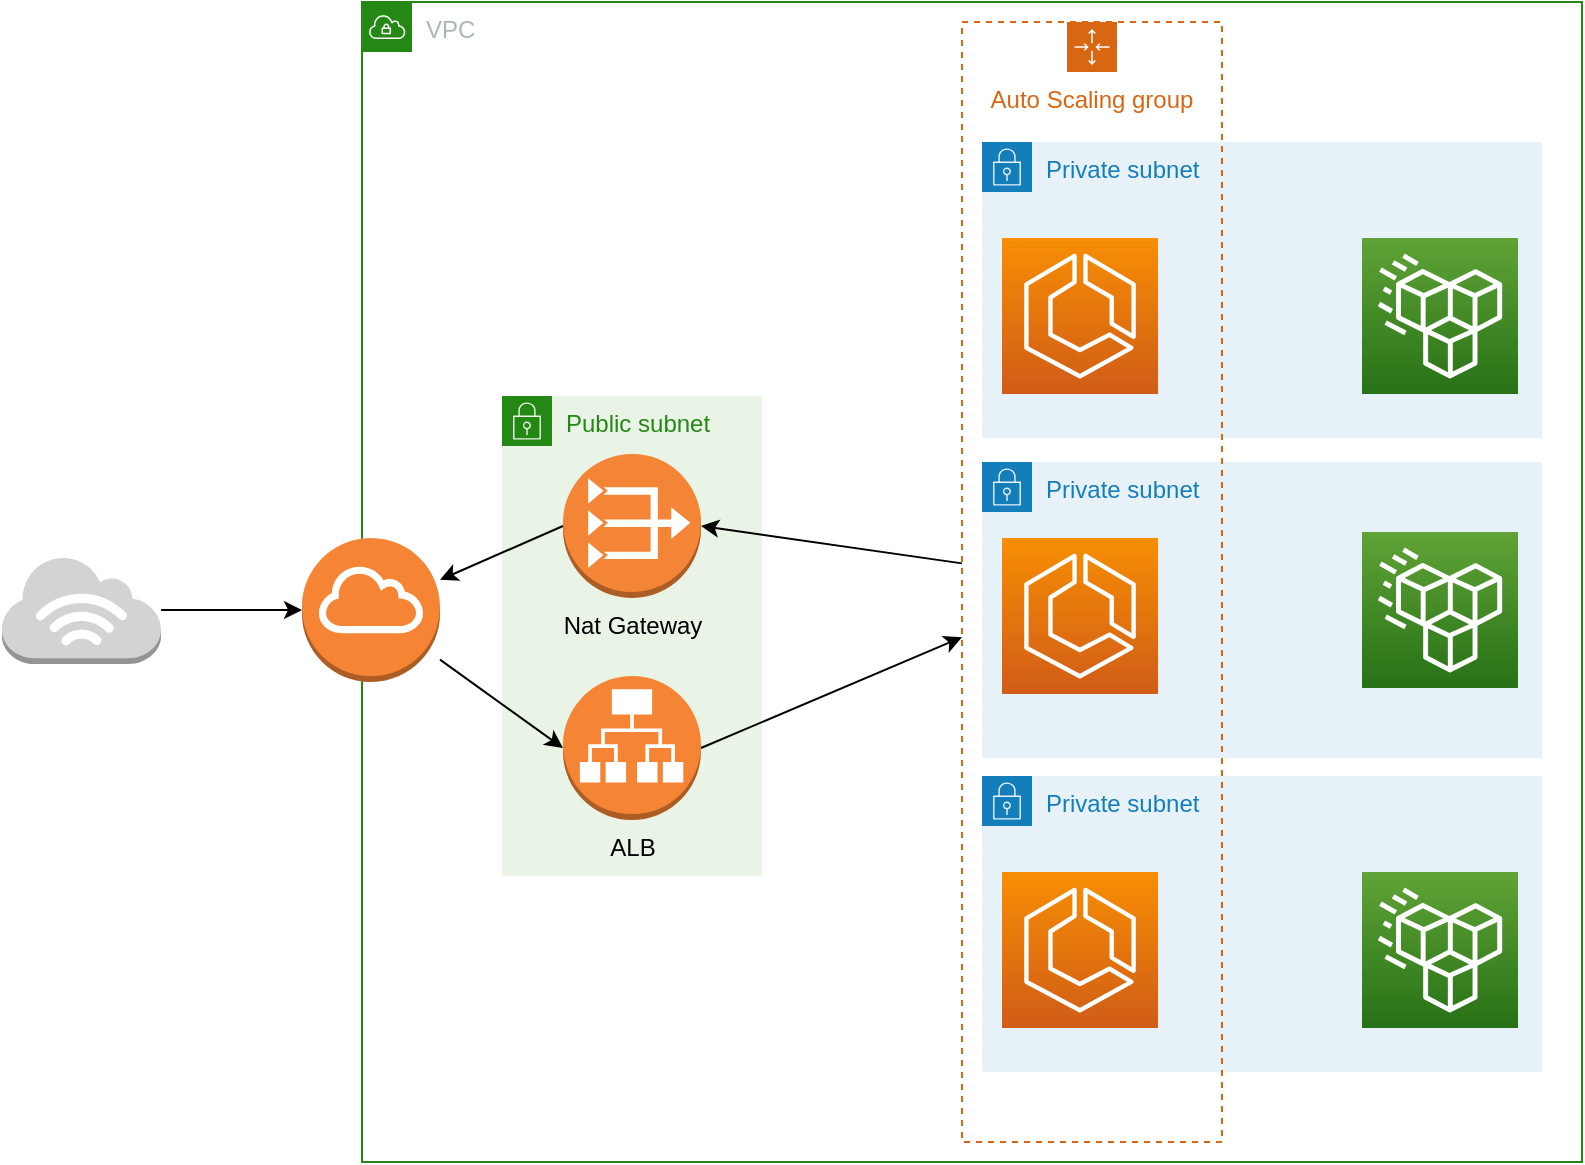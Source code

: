 <mxfile version="14.5.1" type="device"><diagram id="yYabxqRTEAJv_NVe2FBx" name="Page-1"><mxGraphModel dx="2713" dy="711" grid="1" gridSize="10" guides="1" tooltips="1" connect="1" arrows="1" fold="1" page="1" pageScale="1" pageWidth="827" pageHeight="1169" math="0" shadow="0"><root><mxCell id="0"/><mxCell id="1" parent="0"/><mxCell id="lmLehlgZNYdVsFMLWBos-3" value="VPC" style="points=[[0,0],[0.25,0],[0.5,0],[0.75,0],[1,0],[1,0.25],[1,0.5],[1,0.75],[1,1],[0.75,1],[0.5,1],[0.25,1],[0,1],[0,0.75],[0,0.5],[0,0.25]];outlineConnect=0;gradientColor=none;html=1;whiteSpace=wrap;fontSize=12;fontStyle=0;shape=mxgraph.aws4.group;grIcon=mxgraph.aws4.group_vpc;strokeColor=#248814;fillColor=none;verticalAlign=top;align=left;spacingLeft=30;fontColor=#AAB7B8;dashed=0;" vertex="1" parent="1"><mxGeometry x="30" y="50" width="610" height="580" as="geometry"/></mxCell><mxCell id="lmLehlgZNYdVsFMLWBos-8" value="Public subnet" style="points=[[0,0],[0.25,0],[0.5,0],[0.75,0],[1,0],[1,0.25],[1,0.5],[1,0.75],[1,1],[0.75,1],[0.5,1],[0.25,1],[0,1],[0,0.75],[0,0.5],[0,0.25]];outlineConnect=0;gradientColor=none;html=1;whiteSpace=wrap;fontSize=12;fontStyle=0;shape=mxgraph.aws4.group;grIcon=mxgraph.aws4.group_security_group;grStroke=0;strokeColor=#248814;fillColor=#E9F3E6;verticalAlign=top;align=left;spacingLeft=30;fontColor=#248814;dashed=0;" vertex="1" parent="1"><mxGeometry x="100" y="247" width="130" height="240" as="geometry"/></mxCell><mxCell id="lmLehlgZNYdVsFMLWBos-11" style="edgeStyle=orthogonalEdgeStyle;rounded=0;orthogonalLoop=1;jettySize=auto;html=1;entryX=0;entryY=0.5;entryDx=0;entryDy=0;entryPerimeter=0;" edge="1" parent="1" source="lmLehlgZNYdVsFMLWBos-9" target="lmLehlgZNYdVsFMLWBos-10"><mxGeometry relative="1" as="geometry"/></mxCell><mxCell id="lmLehlgZNYdVsFMLWBos-9" value="" style="outlineConnect=0;dashed=0;verticalLabelPosition=bottom;verticalAlign=top;align=center;html=1;shape=mxgraph.aws3.internet_3;fillColor=#D2D3D3;gradientColor=none;" vertex="1" parent="1"><mxGeometry x="-150" y="327" width="79.5" height="54" as="geometry"/></mxCell><mxCell id="lmLehlgZNYdVsFMLWBos-10" value="" style="outlineConnect=0;dashed=0;verticalLabelPosition=bottom;verticalAlign=top;align=center;html=1;shape=mxgraph.aws3.internet_gateway;fillColor=#F58534;gradientColor=none;" vertex="1" parent="1"><mxGeometry y="318" width="69" height="72" as="geometry"/></mxCell><mxCell id="lmLehlgZNYdVsFMLWBos-12" value="ALB" style="outlineConnect=0;dashed=0;verticalLabelPosition=bottom;verticalAlign=top;align=center;html=1;shape=mxgraph.aws3.application_load_balancer;fillColor=#F58534;gradientColor=none;" vertex="1" parent="1"><mxGeometry x="130.5" y="387" width="69" height="72" as="geometry"/></mxCell><mxCell id="lmLehlgZNYdVsFMLWBos-24" value="Nat Gateway" style="outlineConnect=0;dashed=0;verticalLabelPosition=bottom;verticalAlign=top;align=center;html=1;shape=mxgraph.aws3.vpc_nat_gateway;fillColor=#F58536;gradientColor=none;" vertex="1" parent="1"><mxGeometry x="130.5" y="276" width="69" height="72" as="geometry"/></mxCell><mxCell id="lmLehlgZNYdVsFMLWBos-28" value="" style="group" vertex="1" connectable="0" parent="1"><mxGeometry x="330" y="60" width="290" height="560" as="geometry"/></mxCell><mxCell id="lmLehlgZNYdVsFMLWBos-27" value="" style="group" vertex="1" connectable="0" parent="lmLehlgZNYdVsFMLWBos-28"><mxGeometry x="10" y="60" width="280" height="465" as="geometry"/></mxCell><mxCell id="lmLehlgZNYdVsFMLWBos-15" value="Private subnet" style="points=[[0,0],[0.25,0],[0.5,0],[0.75,0],[1,0],[1,0.25],[1,0.5],[1,0.75],[1,1],[0.75,1],[0.5,1],[0.25,1],[0,1],[0,0.75],[0,0.5],[0,0.25]];outlineConnect=0;gradientColor=none;html=1;whiteSpace=wrap;fontSize=12;fontStyle=0;shape=mxgraph.aws4.group;grIcon=mxgraph.aws4.group_security_group;grStroke=0;strokeColor=#147EBA;fillColor=#E6F2F8;verticalAlign=top;align=left;spacingLeft=30;fontColor=#147EBA;dashed=0;" vertex="1" parent="lmLehlgZNYdVsFMLWBos-27"><mxGeometry y="160" width="280" height="148" as="geometry"/></mxCell><mxCell id="lmLehlgZNYdVsFMLWBos-16" value="" style="points=[[0,0,0],[0.25,0,0],[0.5,0,0],[0.75,0,0],[1,0,0],[0,1,0],[0.25,1,0],[0.5,1,0],[0.75,1,0],[1,1,0],[0,0.25,0],[0,0.5,0],[0,0.75,0],[1,0.25,0],[1,0.5,0],[1,0.75,0]];outlineConnect=0;fontColor=#232F3E;gradientColor=#F78E04;gradientDirection=north;fillColor=#D05C17;strokeColor=#ffffff;dashed=0;verticalLabelPosition=bottom;verticalAlign=top;align=center;html=1;fontSize=12;fontStyle=0;aspect=fixed;shape=mxgraph.aws4.resourceIcon;resIcon=mxgraph.aws4.ecs;" vertex="1" parent="lmLehlgZNYdVsFMLWBos-27"><mxGeometry x="10" y="198" width="78" height="78" as="geometry"/></mxCell><mxCell id="lmLehlgZNYdVsFMLWBos-17" value="" style="points=[[0,0,0],[0.25,0,0],[0.5,0,0],[0.75,0,0],[1,0,0],[0,1,0],[0.25,1,0],[0.5,1,0],[0.75,1,0],[1,1,0],[0,0.25,0],[0,0.5,0],[0,0.75,0],[1,0.25,0],[1,0.5,0],[1,0.75,0]];outlineConnect=0;fontColor=#232F3E;gradientColor=#60A337;gradientDirection=north;fillColor=#277116;strokeColor=#ffffff;dashed=0;verticalLabelPosition=bottom;verticalAlign=top;align=center;html=1;fontSize=12;fontStyle=0;aspect=fixed;shape=mxgraph.aws4.resourceIcon;resIcon=mxgraph.aws4.efs_standard;" vertex="1" parent="lmLehlgZNYdVsFMLWBos-27"><mxGeometry x="190" y="195" width="78" height="78" as="geometry"/></mxCell><mxCell id="lmLehlgZNYdVsFMLWBos-18" value="Private subnet" style="points=[[0,0],[0.25,0],[0.5,0],[0.75,0],[1,0],[1,0.25],[1,0.5],[1,0.75],[1,1],[0.75,1],[0.5,1],[0.25,1],[0,1],[0,0.75],[0,0.5],[0,0.25]];outlineConnect=0;gradientColor=none;html=1;whiteSpace=wrap;fontSize=12;fontStyle=0;shape=mxgraph.aws4.group;grIcon=mxgraph.aws4.group_security_group;grStroke=0;strokeColor=#147EBA;fillColor=#E6F2F8;verticalAlign=top;align=left;spacingLeft=30;fontColor=#147EBA;dashed=0;" vertex="1" parent="lmLehlgZNYdVsFMLWBos-27"><mxGeometry width="280" height="148" as="geometry"/></mxCell><mxCell id="lmLehlgZNYdVsFMLWBos-19" value="" style="points=[[0,0,0],[0.25,0,0],[0.5,0,0],[0.75,0,0],[1,0,0],[0,1,0],[0.25,1,0],[0.5,1,0],[0.75,1,0],[1,1,0],[0,0.25,0],[0,0.5,0],[0,0.75,0],[1,0.25,0],[1,0.5,0],[1,0.75,0]];outlineConnect=0;fontColor=#232F3E;gradientColor=#F78E04;gradientDirection=north;fillColor=#D05C17;strokeColor=#ffffff;dashed=0;verticalLabelPosition=bottom;verticalAlign=top;align=center;html=1;fontSize=12;fontStyle=0;aspect=fixed;shape=mxgraph.aws4.resourceIcon;resIcon=mxgraph.aws4.ecs;" vertex="1" parent="lmLehlgZNYdVsFMLWBos-27"><mxGeometry x="10" y="48" width="78" height="78" as="geometry"/></mxCell><mxCell id="lmLehlgZNYdVsFMLWBos-20" value="" style="points=[[0,0,0],[0.25,0,0],[0.5,0,0],[0.75,0,0],[1,0,0],[0,1,0],[0.25,1,0],[0.5,1,0],[0.75,1,0],[1,1,0],[0,0.25,0],[0,0.5,0],[0,0.75,0],[1,0.25,0],[1,0.5,0],[1,0.75,0]];outlineConnect=0;fontColor=#232F3E;gradientColor=#60A337;gradientDirection=north;fillColor=#277116;strokeColor=#ffffff;dashed=0;verticalLabelPosition=bottom;verticalAlign=top;align=center;html=1;fontSize=12;fontStyle=0;aspect=fixed;shape=mxgraph.aws4.resourceIcon;resIcon=mxgraph.aws4.efs_standard;" vertex="1" parent="lmLehlgZNYdVsFMLWBos-27"><mxGeometry x="190" y="48" width="78" height="78" as="geometry"/></mxCell><mxCell id="lmLehlgZNYdVsFMLWBos-21" value="Private subnet" style="points=[[0,0],[0.25,0],[0.5,0],[0.75,0],[1,0],[1,0.25],[1,0.5],[1,0.75],[1,1],[0.75,1],[0.5,1],[0.25,1],[0,1],[0,0.75],[0,0.5],[0,0.25]];outlineConnect=0;gradientColor=none;html=1;whiteSpace=wrap;fontSize=12;fontStyle=0;shape=mxgraph.aws4.group;grIcon=mxgraph.aws4.group_security_group;grStroke=0;strokeColor=#147EBA;fillColor=#E6F2F8;verticalAlign=top;align=left;spacingLeft=30;fontColor=#147EBA;dashed=0;" vertex="1" parent="lmLehlgZNYdVsFMLWBos-27"><mxGeometry y="317" width="280" height="148" as="geometry"/></mxCell><mxCell id="lmLehlgZNYdVsFMLWBos-22" value="" style="points=[[0,0,0],[0.25,0,0],[0.5,0,0],[0.75,0,0],[1,0,0],[0,1,0],[0.25,1,0],[0.5,1,0],[0.75,1,0],[1,1,0],[0,0.25,0],[0,0.5,0],[0,0.75,0],[1,0.25,0],[1,0.5,0],[1,0.75,0]];outlineConnect=0;fontColor=#232F3E;gradientColor=#F78E04;gradientDirection=north;fillColor=#D05C17;strokeColor=#ffffff;dashed=0;verticalLabelPosition=bottom;verticalAlign=top;align=center;html=1;fontSize=12;fontStyle=0;aspect=fixed;shape=mxgraph.aws4.resourceIcon;resIcon=mxgraph.aws4.ecs;" vertex="1" parent="lmLehlgZNYdVsFMLWBos-27"><mxGeometry x="10" y="365" width="78" height="78" as="geometry"/></mxCell><mxCell id="lmLehlgZNYdVsFMLWBos-23" value="" style="points=[[0,0,0],[0.25,0,0],[0.5,0,0],[0.75,0,0],[1,0,0],[0,1,0],[0.25,1,0],[0.5,1,0],[0.75,1,0],[1,1,0],[0,0.25,0],[0,0.5,0],[0,0.75,0],[1,0.25,0],[1,0.5,0],[1,0.75,0]];outlineConnect=0;fontColor=#232F3E;gradientColor=#60A337;gradientDirection=north;fillColor=#277116;strokeColor=#ffffff;dashed=0;verticalLabelPosition=bottom;verticalAlign=top;align=center;html=1;fontSize=12;fontStyle=0;aspect=fixed;shape=mxgraph.aws4.resourceIcon;resIcon=mxgraph.aws4.efs_standard;" vertex="1" parent="lmLehlgZNYdVsFMLWBos-27"><mxGeometry x="190" y="365" width="78" height="78" as="geometry"/></mxCell><mxCell id="lmLehlgZNYdVsFMLWBos-26" value="Auto Scaling group" style="points=[[0,0],[0.25,0],[0.5,0],[0.75,0],[1,0],[1,0.25],[1,0.5],[1,0.75],[1,1],[0.75,1],[0.5,1],[0.25,1],[0,1],[0,0.75],[0,0.5],[0,0.25]];outlineConnect=0;gradientColor=none;html=1;whiteSpace=wrap;fontSize=12;fontStyle=0;shape=mxgraph.aws4.groupCenter;grIcon=mxgraph.aws4.group_auto_scaling_group;grStroke=1;strokeColor=#D86613;fillColor=none;verticalAlign=top;align=center;fontColor=#D86613;dashed=1;spacingTop=25;" vertex="1" parent="lmLehlgZNYdVsFMLWBos-28"><mxGeometry width="130" height="560" as="geometry"/></mxCell><mxCell id="lmLehlgZNYdVsFMLWBos-29" value="" style="endArrow=classic;html=1;entryX=0;entryY=0.5;entryDx=0;entryDy=0;entryPerimeter=0;" edge="1" parent="1" source="lmLehlgZNYdVsFMLWBos-10" target="lmLehlgZNYdVsFMLWBos-12"><mxGeometry width="50" height="50" relative="1" as="geometry"><mxPoint x="390" y="360" as="sourcePoint"/><mxPoint x="440" y="310" as="targetPoint"/></mxGeometry></mxCell><mxCell id="lmLehlgZNYdVsFMLWBos-30" value="" style="endArrow=classic;html=1;exitX=0;exitY=0.5;exitDx=0;exitDy=0;exitPerimeter=0;" edge="1" parent="1" source="lmLehlgZNYdVsFMLWBos-24" target="lmLehlgZNYdVsFMLWBos-10"><mxGeometry width="50" height="50" relative="1" as="geometry"><mxPoint x="79" y="388.797" as="sourcePoint"/><mxPoint x="140.5" y="433" as="targetPoint"/></mxGeometry></mxCell><mxCell id="lmLehlgZNYdVsFMLWBos-31" value="" style="endArrow=classic;startArrow=none;html=1;exitX=1;exitY=0.5;exitDx=0;exitDy=0;exitPerimeter=0;startFill=0;" edge="1" parent="1" source="lmLehlgZNYdVsFMLWBos-12" target="lmLehlgZNYdVsFMLWBos-26"><mxGeometry width="50" height="50" relative="1" as="geometry"><mxPoint x="390" y="360" as="sourcePoint"/><mxPoint x="330" y="360" as="targetPoint"/></mxGeometry></mxCell><mxCell id="lmLehlgZNYdVsFMLWBos-36" value="" style="endArrow=classic;startArrow=none;html=1;startFill=0;entryX=1;entryY=0.5;entryDx=0;entryDy=0;entryPerimeter=0;" edge="1" parent="1" source="lmLehlgZNYdVsFMLWBos-26" target="lmLehlgZNYdVsFMLWBos-24"><mxGeometry width="50" height="50" relative="1" as="geometry"><mxPoint x="209.5" y="433" as="sourcePoint"/><mxPoint x="340" y="377.596" as="targetPoint"/></mxGeometry></mxCell></root></mxGraphModel></diagram></mxfile>